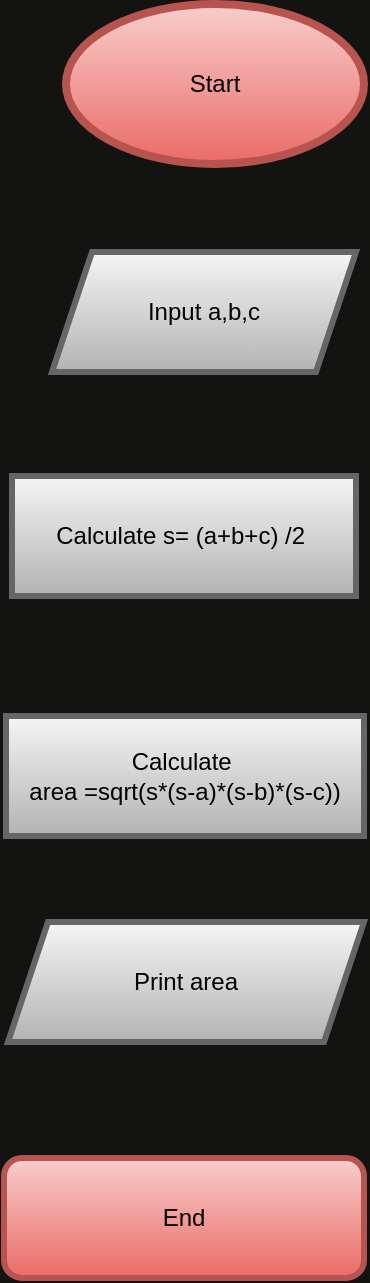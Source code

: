 <mxfile version="24.6.4" type="device">
  <diagram name="Page-1" id="SZvauDomw3pjkBjhXnOG">
    <mxGraphModel dx="1450" dy="1007" grid="0" gridSize="10" guides="1" tooltips="1" connect="1" arrows="1" fold="1" page="0" pageScale="1" pageWidth="827" pageHeight="1169" background="#131311" math="0" shadow="0">
      <root>
        <mxCell id="0" />
        <mxCell id="1" parent="0" />
        <mxCell id="KYfJQkNLqYHOC3bFP8tM-1" value="Start" style="ellipse;whiteSpace=wrap;html=1;fillColor=#f8cecc;strokeColor=#b85450;strokeWidth=4;fillStyle=solid;gradientColor=#ea6b66;" vertex="1" parent="1">
          <mxGeometry x="-18" y="-134" width="149" height="80" as="geometry" />
        </mxCell>
        <mxCell id="KYfJQkNLqYHOC3bFP8tM-4" value="Calculate s= (a+b+c) /2&amp;nbsp;" style="rounded=0;whiteSpace=wrap;html=1;strokeWidth=3;fillColor=#f5f5f5;gradientColor=#b3b3b3;strokeColor=#666666;" vertex="1" parent="1">
          <mxGeometry x="-45" y="102" width="172" height="60" as="geometry" />
        </mxCell>
        <mxCell id="KYfJQkNLqYHOC3bFP8tM-5" value="Calculate&amp;nbsp;&lt;div&gt;area =sqrt(s*(s-a)*(s-b)*(s-c))&lt;/div&gt;" style="rounded=0;whiteSpace=wrap;html=1;strokeWidth=3;fillColor=#f5f5f5;gradientColor=#b3b3b3;strokeColor=#666666;" vertex="1" parent="1">
          <mxGeometry x="-48" y="222" width="179" height="60" as="geometry" />
        </mxCell>
        <mxCell id="KYfJQkNLqYHOC3bFP8tM-7" value="Input a,b,c" style="shape=parallelogram;perimeter=parallelogramPerimeter;whiteSpace=wrap;html=1;fixedSize=1;strokeWidth=3;fillColor=#f5f5f5;gradientColor=#b3b3b3;strokeColor=#666666;" vertex="1" parent="1">
          <mxGeometry x="-25" y="-10" width="152" height="60" as="geometry" />
        </mxCell>
        <mxCell id="KYfJQkNLqYHOC3bFP8tM-8" value="Print area" style="shape=parallelogram;perimeter=parallelogramPerimeter;whiteSpace=wrap;html=1;fixedSize=1;strokeWidth=3;fillColor=#f5f5f5;gradientColor=#b3b3b3;strokeColor=#666666;" vertex="1" parent="1">
          <mxGeometry x="-47" y="325" width="178" height="60" as="geometry" />
        </mxCell>
        <mxCell id="KYfJQkNLqYHOC3bFP8tM-10" value="End" style="rounded=1;whiteSpace=wrap;html=1;fillColor=#f8cecc;strokeColor=#b85450;strokeWidth=3;gradientColor=#ea6b66;" vertex="1" parent="1">
          <mxGeometry x="-49" y="443" width="180" height="60" as="geometry" />
        </mxCell>
      </root>
    </mxGraphModel>
  </diagram>
</mxfile>
